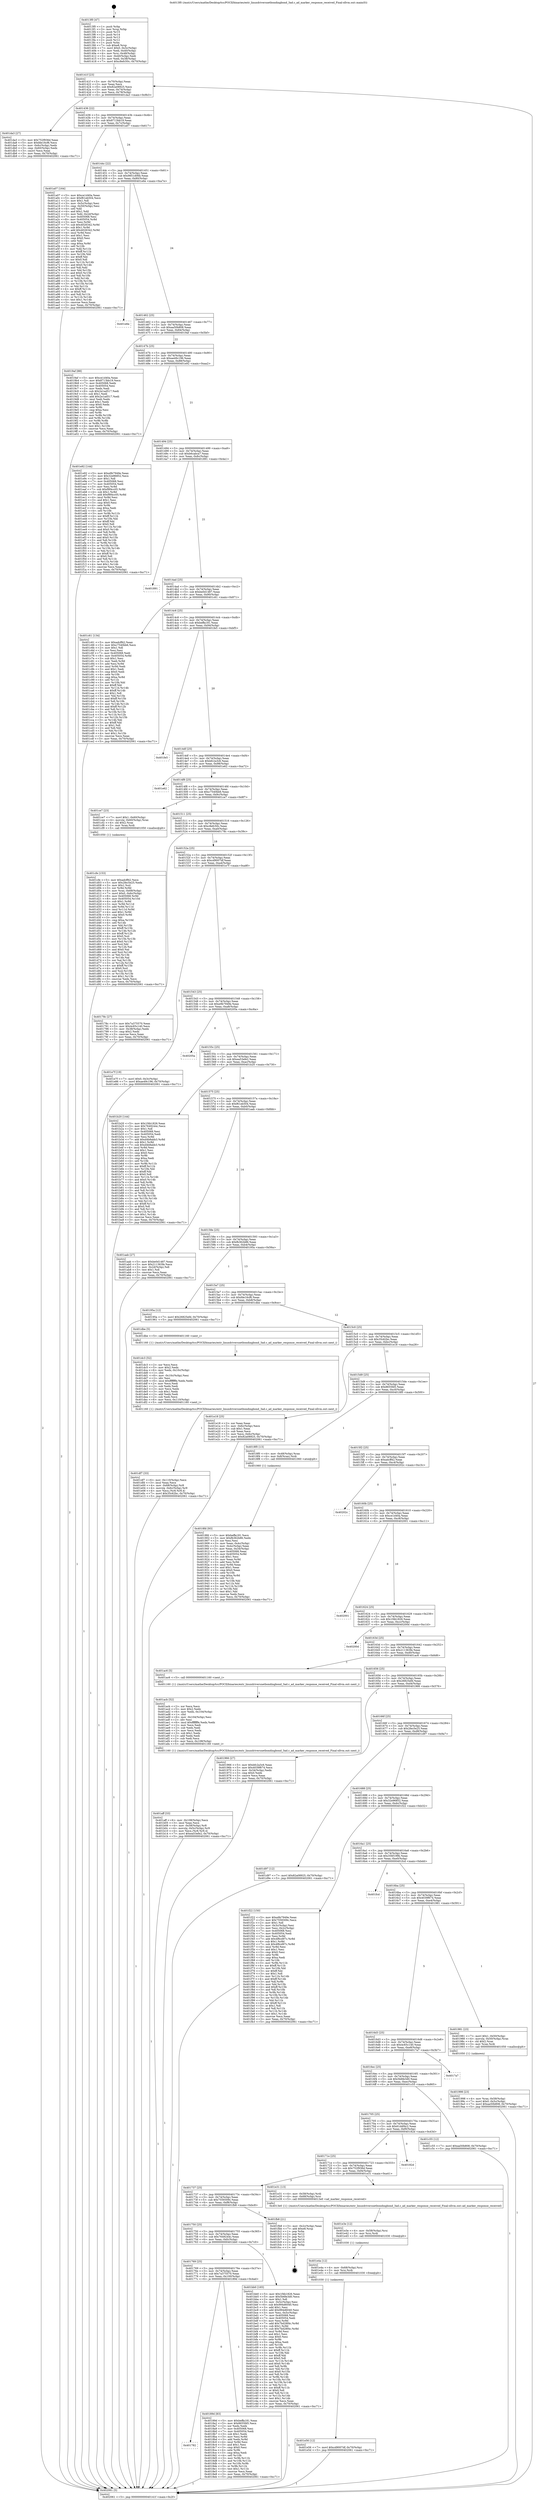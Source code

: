 digraph "0x4013f0" {
  label = "0x4013f0 (/mnt/c/Users/mathe/Desktop/tcc/POCII/binaries/extr_linuxdriversnetbondingbond_3ad.c_ad_marker_response_received_Final-ollvm.out::main(0))"
  labelloc = "t"
  node[shape=record]

  Entry [label="",width=0.3,height=0.3,shape=circle,fillcolor=black,style=filled]
  "0x40141f" [label="{
     0x40141f [23]\l
     | [instrs]\l
     &nbsp;&nbsp;0x40141f \<+3\>: mov -0x70(%rbp),%eax\l
     &nbsp;&nbsp;0x401422 \<+2\>: mov %eax,%ecx\l
     &nbsp;&nbsp;0x401424 \<+6\>: sub $0x82a08925,%ecx\l
     &nbsp;&nbsp;0x40142a \<+3\>: mov %eax,-0x74(%rbp)\l
     &nbsp;&nbsp;0x40142d \<+3\>: mov %ecx,-0x78(%rbp)\l
     &nbsp;&nbsp;0x401430 \<+6\>: je 0000000000401da3 \<main+0x9b3\>\l
  }"]
  "0x401da3" [label="{
     0x401da3 [27]\l
     | [instrs]\l
     &nbsp;&nbsp;0x401da3 \<+5\>: mov $0x752f936d,%eax\l
     &nbsp;&nbsp;0x401da8 \<+5\>: mov $0xfde16cf6,%ecx\l
     &nbsp;&nbsp;0x401dad \<+3\>: mov -0x6c(%rbp),%edx\l
     &nbsp;&nbsp;0x401db0 \<+3\>: cmp -0x60(%rbp),%edx\l
     &nbsp;&nbsp;0x401db3 \<+3\>: cmovl %ecx,%eax\l
     &nbsp;&nbsp;0x401db6 \<+3\>: mov %eax,-0x70(%rbp)\l
     &nbsp;&nbsp;0x401db9 \<+5\>: jmp 0000000000402061 \<main+0xc71\>\l
  }"]
  "0x401436" [label="{
     0x401436 [22]\l
     | [instrs]\l
     &nbsp;&nbsp;0x401436 \<+5\>: jmp 000000000040143b \<main+0x4b\>\l
     &nbsp;&nbsp;0x40143b \<+3\>: mov -0x74(%rbp),%eax\l
     &nbsp;&nbsp;0x40143e \<+5\>: sub $0x8713bb19,%eax\l
     &nbsp;&nbsp;0x401443 \<+3\>: mov %eax,-0x7c(%rbp)\l
     &nbsp;&nbsp;0x401446 \<+6\>: je 0000000000401a07 \<main+0x617\>\l
  }"]
  Exit [label="",width=0.3,height=0.3,shape=circle,fillcolor=black,style=filled,peripheries=2]
  "0x401a07" [label="{
     0x401a07 [164]\l
     | [instrs]\l
     &nbsp;&nbsp;0x401a07 \<+5\>: mov $0xce1d40a,%eax\l
     &nbsp;&nbsp;0x401a0c \<+5\>: mov $0xf61eb504,%ecx\l
     &nbsp;&nbsp;0x401a11 \<+2\>: mov $0x1,%dl\l
     &nbsp;&nbsp;0x401a13 \<+3\>: mov -0x5c(%rbp),%esi\l
     &nbsp;&nbsp;0x401a16 \<+3\>: cmp -0x50(%rbp),%esi\l
     &nbsp;&nbsp;0x401a19 \<+4\>: setl %dil\l
     &nbsp;&nbsp;0x401a1d \<+4\>: and $0x1,%dil\l
     &nbsp;&nbsp;0x401a21 \<+4\>: mov %dil,-0x2d(%rbp)\l
     &nbsp;&nbsp;0x401a25 \<+7\>: mov 0x405068,%esi\l
     &nbsp;&nbsp;0x401a2c \<+8\>: mov 0x405054,%r8d\l
     &nbsp;&nbsp;0x401a34 \<+3\>: mov %esi,%r9d\l
     &nbsp;&nbsp;0x401a37 \<+7\>: sub $0x4026342,%r9d\l
     &nbsp;&nbsp;0x401a3e \<+4\>: sub $0x1,%r9d\l
     &nbsp;&nbsp;0x401a42 \<+7\>: add $0x4026342,%r9d\l
     &nbsp;&nbsp;0x401a49 \<+4\>: imul %r9d,%esi\l
     &nbsp;&nbsp;0x401a4d \<+3\>: and $0x1,%esi\l
     &nbsp;&nbsp;0x401a50 \<+3\>: cmp $0x0,%esi\l
     &nbsp;&nbsp;0x401a53 \<+4\>: sete %dil\l
     &nbsp;&nbsp;0x401a57 \<+4\>: cmp $0xa,%r8d\l
     &nbsp;&nbsp;0x401a5b \<+4\>: setl %r10b\l
     &nbsp;&nbsp;0x401a5f \<+3\>: mov %dil,%r11b\l
     &nbsp;&nbsp;0x401a62 \<+4\>: xor $0xff,%r11b\l
     &nbsp;&nbsp;0x401a66 \<+3\>: mov %r10b,%bl\l
     &nbsp;&nbsp;0x401a69 \<+3\>: xor $0xff,%bl\l
     &nbsp;&nbsp;0x401a6c \<+3\>: xor $0x0,%dl\l
     &nbsp;&nbsp;0x401a6f \<+3\>: mov %r11b,%r14b\l
     &nbsp;&nbsp;0x401a72 \<+4\>: and $0x0,%r14b\l
     &nbsp;&nbsp;0x401a76 \<+3\>: and %dl,%dil\l
     &nbsp;&nbsp;0x401a79 \<+3\>: mov %bl,%r15b\l
     &nbsp;&nbsp;0x401a7c \<+4\>: and $0x0,%r15b\l
     &nbsp;&nbsp;0x401a80 \<+3\>: and %dl,%r10b\l
     &nbsp;&nbsp;0x401a83 \<+3\>: or %dil,%r14b\l
     &nbsp;&nbsp;0x401a86 \<+3\>: or %r10b,%r15b\l
     &nbsp;&nbsp;0x401a89 \<+3\>: xor %r15b,%r14b\l
     &nbsp;&nbsp;0x401a8c \<+3\>: or %bl,%r11b\l
     &nbsp;&nbsp;0x401a8f \<+4\>: xor $0xff,%r11b\l
     &nbsp;&nbsp;0x401a93 \<+3\>: or $0x0,%dl\l
     &nbsp;&nbsp;0x401a96 \<+3\>: and %dl,%r11b\l
     &nbsp;&nbsp;0x401a99 \<+3\>: or %r11b,%r14b\l
     &nbsp;&nbsp;0x401a9c \<+4\>: test $0x1,%r14b\l
     &nbsp;&nbsp;0x401aa0 \<+3\>: cmovne %ecx,%eax\l
     &nbsp;&nbsp;0x401aa3 \<+3\>: mov %eax,-0x70(%rbp)\l
     &nbsp;&nbsp;0x401aa6 \<+5\>: jmp 0000000000402061 \<main+0xc71\>\l
  }"]
  "0x40144c" [label="{
     0x40144c [22]\l
     | [instrs]\l
     &nbsp;&nbsp;0x40144c \<+5\>: jmp 0000000000401451 \<main+0x61\>\l
     &nbsp;&nbsp;0x401451 \<+3\>: mov -0x74(%rbp),%eax\l
     &nbsp;&nbsp;0x401454 \<+5\>: sub $0x9851d06b,%eax\l
     &nbsp;&nbsp;0x401459 \<+3\>: mov %eax,-0x80(%rbp)\l
     &nbsp;&nbsp;0x40145c \<+6\>: je 0000000000401e6e \<main+0xa7e\>\l
  }"]
  "0x401e56" [label="{
     0x401e56 [12]\l
     | [instrs]\l
     &nbsp;&nbsp;0x401e56 \<+7\>: movl $0xcd9007df,-0x70(%rbp)\l
     &nbsp;&nbsp;0x401e5d \<+5\>: jmp 0000000000402061 \<main+0xc71\>\l
  }"]
  "0x401e6e" [label="{
     0x401e6e\l
  }", style=dashed]
  "0x401462" [label="{
     0x401462 [25]\l
     | [instrs]\l
     &nbsp;&nbsp;0x401462 \<+5\>: jmp 0000000000401467 \<main+0x77\>\l
     &nbsp;&nbsp;0x401467 \<+3\>: mov -0x74(%rbp),%eax\l
     &nbsp;&nbsp;0x40146a \<+5\>: sub $0xaa50b808,%eax\l
     &nbsp;&nbsp;0x40146f \<+6\>: mov %eax,-0x84(%rbp)\l
     &nbsp;&nbsp;0x401475 \<+6\>: je 00000000004019af \<main+0x5bf\>\l
  }"]
  "0x401e4a" [label="{
     0x401e4a [12]\l
     | [instrs]\l
     &nbsp;&nbsp;0x401e4a \<+4\>: mov -0x68(%rbp),%rsi\l
     &nbsp;&nbsp;0x401e4e \<+3\>: mov %rsi,%rdi\l
     &nbsp;&nbsp;0x401e51 \<+5\>: call 0000000000401030 \<free@plt\>\l
     | [calls]\l
     &nbsp;&nbsp;0x401030 \{1\} (unknown)\l
  }"]
  "0x4019af" [label="{
     0x4019af [88]\l
     | [instrs]\l
     &nbsp;&nbsp;0x4019af \<+5\>: mov $0xce1d40a,%eax\l
     &nbsp;&nbsp;0x4019b4 \<+5\>: mov $0x8713bb19,%ecx\l
     &nbsp;&nbsp;0x4019b9 \<+7\>: mov 0x405068,%edx\l
     &nbsp;&nbsp;0x4019c0 \<+7\>: mov 0x405054,%esi\l
     &nbsp;&nbsp;0x4019c7 \<+2\>: mov %edx,%edi\l
     &nbsp;&nbsp;0x4019c9 \<+6\>: sub $0x2e1ad517,%edi\l
     &nbsp;&nbsp;0x4019cf \<+3\>: sub $0x1,%edi\l
     &nbsp;&nbsp;0x4019d2 \<+6\>: add $0x2e1ad517,%edi\l
     &nbsp;&nbsp;0x4019d8 \<+3\>: imul %edi,%edx\l
     &nbsp;&nbsp;0x4019db \<+3\>: and $0x1,%edx\l
     &nbsp;&nbsp;0x4019de \<+3\>: cmp $0x0,%edx\l
     &nbsp;&nbsp;0x4019e1 \<+4\>: sete %r8b\l
     &nbsp;&nbsp;0x4019e5 \<+3\>: cmp $0xa,%esi\l
     &nbsp;&nbsp;0x4019e8 \<+4\>: setl %r9b\l
     &nbsp;&nbsp;0x4019ec \<+3\>: mov %r8b,%r10b\l
     &nbsp;&nbsp;0x4019ef \<+3\>: and %r9b,%r10b\l
     &nbsp;&nbsp;0x4019f2 \<+3\>: xor %r9b,%r8b\l
     &nbsp;&nbsp;0x4019f5 \<+3\>: or %r8b,%r10b\l
     &nbsp;&nbsp;0x4019f8 \<+4\>: test $0x1,%r10b\l
     &nbsp;&nbsp;0x4019fc \<+3\>: cmovne %ecx,%eax\l
     &nbsp;&nbsp;0x4019ff \<+3\>: mov %eax,-0x70(%rbp)\l
     &nbsp;&nbsp;0x401a02 \<+5\>: jmp 0000000000402061 \<main+0xc71\>\l
  }"]
  "0x40147b" [label="{
     0x40147b [25]\l
     | [instrs]\l
     &nbsp;&nbsp;0x40147b \<+5\>: jmp 0000000000401480 \<main+0x90\>\l
     &nbsp;&nbsp;0x401480 \<+3\>: mov -0x74(%rbp),%eax\l
     &nbsp;&nbsp;0x401483 \<+5\>: sub $0xae49c196,%eax\l
     &nbsp;&nbsp;0x401488 \<+6\>: mov %eax,-0x88(%rbp)\l
     &nbsp;&nbsp;0x40148e \<+6\>: je 0000000000401e92 \<main+0xaa2\>\l
  }"]
  "0x401e3e" [label="{
     0x401e3e [12]\l
     | [instrs]\l
     &nbsp;&nbsp;0x401e3e \<+4\>: mov -0x58(%rbp),%rsi\l
     &nbsp;&nbsp;0x401e42 \<+3\>: mov %rsi,%rdi\l
     &nbsp;&nbsp;0x401e45 \<+5\>: call 0000000000401030 \<free@plt\>\l
     | [calls]\l
     &nbsp;&nbsp;0x401030 \{1\} (unknown)\l
  }"]
  "0x401e92" [label="{
     0x401e92 [144]\l
     | [instrs]\l
     &nbsp;&nbsp;0x401e92 \<+5\>: mov $0xe9b7949e,%eax\l
     &nbsp;&nbsp;0x401e97 \<+5\>: mov $0x32e96852,%ecx\l
     &nbsp;&nbsp;0x401e9c \<+2\>: mov $0x1,%dl\l
     &nbsp;&nbsp;0x401e9e \<+7\>: mov 0x405068,%esi\l
     &nbsp;&nbsp;0x401ea5 \<+7\>: mov 0x405054,%edi\l
     &nbsp;&nbsp;0x401eac \<+3\>: mov %esi,%r8d\l
     &nbsp;&nbsp;0x401eaf \<+7\>: sub $0xf9f4cc05,%r8d\l
     &nbsp;&nbsp;0x401eb6 \<+4\>: sub $0x1,%r8d\l
     &nbsp;&nbsp;0x401eba \<+7\>: add $0xf9f4cc05,%r8d\l
     &nbsp;&nbsp;0x401ec1 \<+4\>: imul %r8d,%esi\l
     &nbsp;&nbsp;0x401ec5 \<+3\>: and $0x1,%esi\l
     &nbsp;&nbsp;0x401ec8 \<+3\>: cmp $0x0,%esi\l
     &nbsp;&nbsp;0x401ecb \<+4\>: sete %r9b\l
     &nbsp;&nbsp;0x401ecf \<+3\>: cmp $0xa,%edi\l
     &nbsp;&nbsp;0x401ed2 \<+4\>: setl %r10b\l
     &nbsp;&nbsp;0x401ed6 \<+3\>: mov %r9b,%r11b\l
     &nbsp;&nbsp;0x401ed9 \<+4\>: xor $0xff,%r11b\l
     &nbsp;&nbsp;0x401edd \<+3\>: mov %r10b,%bl\l
     &nbsp;&nbsp;0x401ee0 \<+3\>: xor $0xff,%bl\l
     &nbsp;&nbsp;0x401ee3 \<+3\>: xor $0x0,%dl\l
     &nbsp;&nbsp;0x401ee6 \<+3\>: mov %r11b,%r14b\l
     &nbsp;&nbsp;0x401ee9 \<+4\>: and $0x0,%r14b\l
     &nbsp;&nbsp;0x401eed \<+3\>: and %dl,%r9b\l
     &nbsp;&nbsp;0x401ef0 \<+3\>: mov %bl,%r15b\l
     &nbsp;&nbsp;0x401ef3 \<+4\>: and $0x0,%r15b\l
     &nbsp;&nbsp;0x401ef7 \<+3\>: and %dl,%r10b\l
     &nbsp;&nbsp;0x401efa \<+3\>: or %r9b,%r14b\l
     &nbsp;&nbsp;0x401efd \<+3\>: or %r10b,%r15b\l
     &nbsp;&nbsp;0x401f00 \<+3\>: xor %r15b,%r14b\l
     &nbsp;&nbsp;0x401f03 \<+3\>: or %bl,%r11b\l
     &nbsp;&nbsp;0x401f06 \<+4\>: xor $0xff,%r11b\l
     &nbsp;&nbsp;0x401f0a \<+3\>: or $0x0,%dl\l
     &nbsp;&nbsp;0x401f0d \<+3\>: and %dl,%r11b\l
     &nbsp;&nbsp;0x401f10 \<+3\>: or %r11b,%r14b\l
     &nbsp;&nbsp;0x401f13 \<+4\>: test $0x1,%r14b\l
     &nbsp;&nbsp;0x401f17 \<+3\>: cmovne %ecx,%eax\l
     &nbsp;&nbsp;0x401f1a \<+3\>: mov %eax,-0x70(%rbp)\l
     &nbsp;&nbsp;0x401f1d \<+5\>: jmp 0000000000402061 \<main+0xc71\>\l
  }"]
  "0x401494" [label="{
     0x401494 [25]\l
     | [instrs]\l
     &nbsp;&nbsp;0x401494 \<+5\>: jmp 0000000000401499 \<main+0xa9\>\l
     &nbsp;&nbsp;0x401499 \<+3\>: mov -0x74(%rbp),%eax\l
     &nbsp;&nbsp;0x40149c \<+5\>: sub $0xb6cabca7,%eax\l
     &nbsp;&nbsp;0x4014a1 \<+6\>: mov %eax,-0x8c(%rbp)\l
     &nbsp;&nbsp;0x4014a7 \<+6\>: je 0000000000401891 \<main+0x4a1\>\l
  }"]
  "0x401df7" [label="{
     0x401df7 [33]\l
     | [instrs]\l
     &nbsp;&nbsp;0x401df7 \<+6\>: mov -0x110(%rbp),%ecx\l
     &nbsp;&nbsp;0x401dfd \<+3\>: imul %eax,%ecx\l
     &nbsp;&nbsp;0x401e00 \<+4\>: mov -0x68(%rbp),%r8\l
     &nbsp;&nbsp;0x401e04 \<+4\>: movslq -0x6c(%rbp),%r9\l
     &nbsp;&nbsp;0x401e08 \<+4\>: mov %ecx,(%r8,%r9,4)\l
     &nbsp;&nbsp;0x401e0c \<+7\>: movl $0x35c62bc,-0x70(%rbp)\l
     &nbsp;&nbsp;0x401e13 \<+5\>: jmp 0000000000402061 \<main+0xc71\>\l
  }"]
  "0x401891" [label="{
     0x401891\l
  }", style=dashed]
  "0x4014ad" [label="{
     0x4014ad [25]\l
     | [instrs]\l
     &nbsp;&nbsp;0x4014ad \<+5\>: jmp 00000000004014b2 \<main+0xc2\>\l
     &nbsp;&nbsp;0x4014b2 \<+3\>: mov -0x74(%rbp),%eax\l
     &nbsp;&nbsp;0x4014b5 \<+5\>: sub $0xbe0d1487,%eax\l
     &nbsp;&nbsp;0x4014ba \<+6\>: mov %eax,-0x90(%rbp)\l
     &nbsp;&nbsp;0x4014c0 \<+6\>: je 0000000000401c61 \<main+0x871\>\l
  }"]
  "0x401dc3" [label="{
     0x401dc3 [52]\l
     | [instrs]\l
     &nbsp;&nbsp;0x401dc3 \<+2\>: xor %ecx,%ecx\l
     &nbsp;&nbsp;0x401dc5 \<+5\>: mov $0x2,%edx\l
     &nbsp;&nbsp;0x401dca \<+6\>: mov %edx,-0x10c(%rbp)\l
     &nbsp;&nbsp;0x401dd0 \<+1\>: cltd\l
     &nbsp;&nbsp;0x401dd1 \<+6\>: mov -0x10c(%rbp),%esi\l
     &nbsp;&nbsp;0x401dd7 \<+2\>: idiv %esi\l
     &nbsp;&nbsp;0x401dd9 \<+6\>: imul $0xfffffffe,%edx,%edx\l
     &nbsp;&nbsp;0x401ddf \<+2\>: mov %ecx,%edi\l
     &nbsp;&nbsp;0x401de1 \<+2\>: sub %edx,%edi\l
     &nbsp;&nbsp;0x401de3 \<+2\>: mov %ecx,%edx\l
     &nbsp;&nbsp;0x401de5 \<+3\>: sub $0x1,%edx\l
     &nbsp;&nbsp;0x401de8 \<+2\>: add %edx,%edi\l
     &nbsp;&nbsp;0x401dea \<+2\>: sub %edi,%ecx\l
     &nbsp;&nbsp;0x401dec \<+6\>: mov %ecx,-0x110(%rbp)\l
     &nbsp;&nbsp;0x401df2 \<+5\>: call 0000000000401160 \<next_i\>\l
     | [calls]\l
     &nbsp;&nbsp;0x401160 \{1\} (/mnt/c/Users/mathe/Desktop/tcc/POCII/binaries/extr_linuxdriversnetbondingbond_3ad.c_ad_marker_response_received_Final-ollvm.out::next_i)\l
  }"]
  "0x401c61" [label="{
     0x401c61 [134]\l
     | [instrs]\l
     &nbsp;&nbsp;0x401c61 \<+5\>: mov $0xadcff42,%eax\l
     &nbsp;&nbsp;0x401c66 \<+5\>: mov $0xc7540bb6,%ecx\l
     &nbsp;&nbsp;0x401c6b \<+2\>: mov $0x1,%dl\l
     &nbsp;&nbsp;0x401c6d \<+2\>: xor %esi,%esi\l
     &nbsp;&nbsp;0x401c6f \<+7\>: mov 0x405068,%edi\l
     &nbsp;&nbsp;0x401c76 \<+8\>: mov 0x405054,%r8d\l
     &nbsp;&nbsp;0x401c7e \<+3\>: sub $0x1,%esi\l
     &nbsp;&nbsp;0x401c81 \<+3\>: mov %edi,%r9d\l
     &nbsp;&nbsp;0x401c84 \<+3\>: add %esi,%r9d\l
     &nbsp;&nbsp;0x401c87 \<+4\>: imul %r9d,%edi\l
     &nbsp;&nbsp;0x401c8b \<+3\>: and $0x1,%edi\l
     &nbsp;&nbsp;0x401c8e \<+3\>: cmp $0x0,%edi\l
     &nbsp;&nbsp;0x401c91 \<+4\>: sete %r10b\l
     &nbsp;&nbsp;0x401c95 \<+4\>: cmp $0xa,%r8d\l
     &nbsp;&nbsp;0x401c99 \<+4\>: setl %r11b\l
     &nbsp;&nbsp;0x401c9d \<+3\>: mov %r10b,%bl\l
     &nbsp;&nbsp;0x401ca0 \<+3\>: xor $0xff,%bl\l
     &nbsp;&nbsp;0x401ca3 \<+3\>: mov %r11b,%r14b\l
     &nbsp;&nbsp;0x401ca6 \<+4\>: xor $0xff,%r14b\l
     &nbsp;&nbsp;0x401caa \<+3\>: xor $0x1,%dl\l
     &nbsp;&nbsp;0x401cad \<+3\>: mov %bl,%r15b\l
     &nbsp;&nbsp;0x401cb0 \<+4\>: and $0xff,%r15b\l
     &nbsp;&nbsp;0x401cb4 \<+3\>: and %dl,%r10b\l
     &nbsp;&nbsp;0x401cb7 \<+3\>: mov %r14b,%r12b\l
     &nbsp;&nbsp;0x401cba \<+4\>: and $0xff,%r12b\l
     &nbsp;&nbsp;0x401cbe \<+3\>: and %dl,%r11b\l
     &nbsp;&nbsp;0x401cc1 \<+3\>: or %r10b,%r15b\l
     &nbsp;&nbsp;0x401cc4 \<+3\>: or %r11b,%r12b\l
     &nbsp;&nbsp;0x401cc7 \<+3\>: xor %r12b,%r15b\l
     &nbsp;&nbsp;0x401cca \<+3\>: or %r14b,%bl\l
     &nbsp;&nbsp;0x401ccd \<+3\>: xor $0xff,%bl\l
     &nbsp;&nbsp;0x401cd0 \<+3\>: or $0x1,%dl\l
     &nbsp;&nbsp;0x401cd3 \<+2\>: and %dl,%bl\l
     &nbsp;&nbsp;0x401cd5 \<+3\>: or %bl,%r15b\l
     &nbsp;&nbsp;0x401cd8 \<+4\>: test $0x1,%r15b\l
     &nbsp;&nbsp;0x401cdc \<+3\>: cmovne %ecx,%eax\l
     &nbsp;&nbsp;0x401cdf \<+3\>: mov %eax,-0x70(%rbp)\l
     &nbsp;&nbsp;0x401ce2 \<+5\>: jmp 0000000000402061 \<main+0xc71\>\l
  }"]
  "0x4014c6" [label="{
     0x4014c6 [25]\l
     | [instrs]\l
     &nbsp;&nbsp;0x4014c6 \<+5\>: jmp 00000000004014cb \<main+0xdb\>\l
     &nbsp;&nbsp;0x4014cb \<+3\>: mov -0x74(%rbp),%eax\l
     &nbsp;&nbsp;0x4014ce \<+5\>: sub $0xbeffa181,%eax\l
     &nbsp;&nbsp;0x4014d3 \<+6\>: mov %eax,-0x94(%rbp)\l
     &nbsp;&nbsp;0x4014d9 \<+6\>: je 0000000000401fe5 \<main+0xbf5\>\l
  }"]
  "0x401cfe" [label="{
     0x401cfe [153]\l
     | [instrs]\l
     &nbsp;&nbsp;0x401cfe \<+5\>: mov $0xadcff42,%ecx\l
     &nbsp;&nbsp;0x401d03 \<+5\>: mov $0x2fec5e25,%edx\l
     &nbsp;&nbsp;0x401d08 \<+3\>: mov $0x1,%sil\l
     &nbsp;&nbsp;0x401d0b \<+3\>: xor %r8d,%r8d\l
     &nbsp;&nbsp;0x401d0e \<+4\>: mov %rax,-0x68(%rbp)\l
     &nbsp;&nbsp;0x401d12 \<+7\>: movl $0x0,-0x6c(%rbp)\l
     &nbsp;&nbsp;0x401d19 \<+8\>: mov 0x405068,%r9d\l
     &nbsp;&nbsp;0x401d21 \<+8\>: mov 0x405054,%r10d\l
     &nbsp;&nbsp;0x401d29 \<+4\>: sub $0x1,%r8d\l
     &nbsp;&nbsp;0x401d2d \<+3\>: mov %r9d,%r11d\l
     &nbsp;&nbsp;0x401d30 \<+3\>: add %r8d,%r11d\l
     &nbsp;&nbsp;0x401d33 \<+4\>: imul %r11d,%r9d\l
     &nbsp;&nbsp;0x401d37 \<+4\>: and $0x1,%r9d\l
     &nbsp;&nbsp;0x401d3b \<+4\>: cmp $0x0,%r9d\l
     &nbsp;&nbsp;0x401d3f \<+3\>: sete %bl\l
     &nbsp;&nbsp;0x401d42 \<+4\>: cmp $0xa,%r10d\l
     &nbsp;&nbsp;0x401d46 \<+4\>: setl %r14b\l
     &nbsp;&nbsp;0x401d4a \<+3\>: mov %bl,%r15b\l
     &nbsp;&nbsp;0x401d4d \<+4\>: xor $0xff,%r15b\l
     &nbsp;&nbsp;0x401d51 \<+3\>: mov %r14b,%r12b\l
     &nbsp;&nbsp;0x401d54 \<+4\>: xor $0xff,%r12b\l
     &nbsp;&nbsp;0x401d58 \<+4\>: xor $0x0,%sil\l
     &nbsp;&nbsp;0x401d5c \<+3\>: mov %r15b,%r13b\l
     &nbsp;&nbsp;0x401d5f \<+4\>: and $0x0,%r13b\l
     &nbsp;&nbsp;0x401d63 \<+3\>: and %sil,%bl\l
     &nbsp;&nbsp;0x401d66 \<+3\>: mov %r12b,%al\l
     &nbsp;&nbsp;0x401d69 \<+2\>: and $0x0,%al\l
     &nbsp;&nbsp;0x401d6b \<+3\>: and %sil,%r14b\l
     &nbsp;&nbsp;0x401d6e \<+3\>: or %bl,%r13b\l
     &nbsp;&nbsp;0x401d71 \<+3\>: or %r14b,%al\l
     &nbsp;&nbsp;0x401d74 \<+3\>: xor %al,%r13b\l
     &nbsp;&nbsp;0x401d77 \<+3\>: or %r12b,%r15b\l
     &nbsp;&nbsp;0x401d7a \<+4\>: xor $0xff,%r15b\l
     &nbsp;&nbsp;0x401d7e \<+4\>: or $0x0,%sil\l
     &nbsp;&nbsp;0x401d82 \<+3\>: and %sil,%r15b\l
     &nbsp;&nbsp;0x401d85 \<+3\>: or %r15b,%r13b\l
     &nbsp;&nbsp;0x401d88 \<+4\>: test $0x1,%r13b\l
     &nbsp;&nbsp;0x401d8c \<+3\>: cmovne %edx,%ecx\l
     &nbsp;&nbsp;0x401d8f \<+3\>: mov %ecx,-0x70(%rbp)\l
     &nbsp;&nbsp;0x401d92 \<+5\>: jmp 0000000000402061 \<main+0xc71\>\l
  }"]
  "0x401fe5" [label="{
     0x401fe5\l
  }", style=dashed]
  "0x4014df" [label="{
     0x4014df [25]\l
     | [instrs]\l
     &nbsp;&nbsp;0x4014df \<+5\>: jmp 00000000004014e4 \<main+0xf4\>\l
     &nbsp;&nbsp;0x4014e4 \<+3\>: mov -0x74(%rbp),%eax\l
     &nbsp;&nbsp;0x4014e7 \<+5\>: sub $0xbfc2a3c6,%eax\l
     &nbsp;&nbsp;0x4014ec \<+6\>: mov %eax,-0x98(%rbp)\l
     &nbsp;&nbsp;0x4014f2 \<+6\>: je 0000000000401e62 \<main+0xa72\>\l
  }"]
  "0x401aff" [label="{
     0x401aff [33]\l
     | [instrs]\l
     &nbsp;&nbsp;0x401aff \<+6\>: mov -0x108(%rbp),%ecx\l
     &nbsp;&nbsp;0x401b05 \<+3\>: imul %eax,%ecx\l
     &nbsp;&nbsp;0x401b08 \<+4\>: mov -0x58(%rbp),%r8\l
     &nbsp;&nbsp;0x401b0c \<+4\>: movslq -0x5c(%rbp),%r9\l
     &nbsp;&nbsp;0x401b10 \<+4\>: mov %ecx,(%r8,%r9,4)\l
     &nbsp;&nbsp;0x401b14 \<+7\>: movl $0xea53efe2,-0x70(%rbp)\l
     &nbsp;&nbsp;0x401b1b \<+5\>: jmp 0000000000402061 \<main+0xc71\>\l
  }"]
  "0x401e62" [label="{
     0x401e62\l
  }", style=dashed]
  "0x4014f8" [label="{
     0x4014f8 [25]\l
     | [instrs]\l
     &nbsp;&nbsp;0x4014f8 \<+5\>: jmp 00000000004014fd \<main+0x10d\>\l
     &nbsp;&nbsp;0x4014fd \<+3\>: mov -0x74(%rbp),%eax\l
     &nbsp;&nbsp;0x401500 \<+5\>: sub $0xc7540bb6,%eax\l
     &nbsp;&nbsp;0x401505 \<+6\>: mov %eax,-0x9c(%rbp)\l
     &nbsp;&nbsp;0x40150b \<+6\>: je 0000000000401ce7 \<main+0x8f7\>\l
  }"]
  "0x401acb" [label="{
     0x401acb [52]\l
     | [instrs]\l
     &nbsp;&nbsp;0x401acb \<+2\>: xor %ecx,%ecx\l
     &nbsp;&nbsp;0x401acd \<+5\>: mov $0x2,%edx\l
     &nbsp;&nbsp;0x401ad2 \<+6\>: mov %edx,-0x104(%rbp)\l
     &nbsp;&nbsp;0x401ad8 \<+1\>: cltd\l
     &nbsp;&nbsp;0x401ad9 \<+6\>: mov -0x104(%rbp),%esi\l
     &nbsp;&nbsp;0x401adf \<+2\>: idiv %esi\l
     &nbsp;&nbsp;0x401ae1 \<+6\>: imul $0xfffffffe,%edx,%edx\l
     &nbsp;&nbsp;0x401ae7 \<+2\>: mov %ecx,%edi\l
     &nbsp;&nbsp;0x401ae9 \<+2\>: sub %edx,%edi\l
     &nbsp;&nbsp;0x401aeb \<+2\>: mov %ecx,%edx\l
     &nbsp;&nbsp;0x401aed \<+3\>: sub $0x1,%edx\l
     &nbsp;&nbsp;0x401af0 \<+2\>: add %edx,%edi\l
     &nbsp;&nbsp;0x401af2 \<+2\>: sub %edi,%ecx\l
     &nbsp;&nbsp;0x401af4 \<+6\>: mov %ecx,-0x108(%rbp)\l
     &nbsp;&nbsp;0x401afa \<+5\>: call 0000000000401160 \<next_i\>\l
     | [calls]\l
     &nbsp;&nbsp;0x401160 \{1\} (/mnt/c/Users/mathe/Desktop/tcc/POCII/binaries/extr_linuxdriversnetbondingbond_3ad.c_ad_marker_response_received_Final-ollvm.out::next_i)\l
  }"]
  "0x401ce7" [label="{
     0x401ce7 [23]\l
     | [instrs]\l
     &nbsp;&nbsp;0x401ce7 \<+7\>: movl $0x1,-0x60(%rbp)\l
     &nbsp;&nbsp;0x401cee \<+4\>: movslq -0x60(%rbp),%rax\l
     &nbsp;&nbsp;0x401cf2 \<+4\>: shl $0x2,%rax\l
     &nbsp;&nbsp;0x401cf6 \<+3\>: mov %rax,%rdi\l
     &nbsp;&nbsp;0x401cf9 \<+5\>: call 0000000000401050 \<malloc@plt\>\l
     | [calls]\l
     &nbsp;&nbsp;0x401050 \{1\} (unknown)\l
  }"]
  "0x401511" [label="{
     0x401511 [25]\l
     | [instrs]\l
     &nbsp;&nbsp;0x401511 \<+5\>: jmp 0000000000401516 \<main+0x126\>\l
     &nbsp;&nbsp;0x401516 \<+3\>: mov -0x74(%rbp),%eax\l
     &nbsp;&nbsp;0x401519 \<+5\>: sub $0xc8efc50c,%eax\l
     &nbsp;&nbsp;0x40151e \<+6\>: mov %eax,-0xa0(%rbp)\l
     &nbsp;&nbsp;0x401524 \<+6\>: je 000000000040178c \<main+0x39c\>\l
  }"]
  "0x401998" [label="{
     0x401998 [23]\l
     | [instrs]\l
     &nbsp;&nbsp;0x401998 \<+4\>: mov %rax,-0x58(%rbp)\l
     &nbsp;&nbsp;0x40199c \<+7\>: movl $0x0,-0x5c(%rbp)\l
     &nbsp;&nbsp;0x4019a3 \<+7\>: movl $0xaa50b808,-0x70(%rbp)\l
     &nbsp;&nbsp;0x4019aa \<+5\>: jmp 0000000000402061 \<main+0xc71\>\l
  }"]
  "0x40178c" [label="{
     0x40178c [27]\l
     | [instrs]\l
     &nbsp;&nbsp;0x40178c \<+5\>: mov $0x7a375570,%eax\l
     &nbsp;&nbsp;0x401791 \<+5\>: mov $0x4c65c140,%ecx\l
     &nbsp;&nbsp;0x401796 \<+3\>: mov -0x38(%rbp),%edx\l
     &nbsp;&nbsp;0x401799 \<+3\>: cmp $0x2,%edx\l
     &nbsp;&nbsp;0x40179c \<+3\>: cmovne %ecx,%eax\l
     &nbsp;&nbsp;0x40179f \<+3\>: mov %eax,-0x70(%rbp)\l
     &nbsp;&nbsp;0x4017a2 \<+5\>: jmp 0000000000402061 \<main+0xc71\>\l
  }"]
  "0x40152a" [label="{
     0x40152a [25]\l
     | [instrs]\l
     &nbsp;&nbsp;0x40152a \<+5\>: jmp 000000000040152f \<main+0x13f\>\l
     &nbsp;&nbsp;0x40152f \<+3\>: mov -0x74(%rbp),%eax\l
     &nbsp;&nbsp;0x401532 \<+5\>: sub $0xcd9007df,%eax\l
     &nbsp;&nbsp;0x401537 \<+6\>: mov %eax,-0xa4(%rbp)\l
     &nbsp;&nbsp;0x40153d \<+6\>: je 0000000000401e7f \<main+0xa8f\>\l
  }"]
  "0x402061" [label="{
     0x402061 [5]\l
     | [instrs]\l
     &nbsp;&nbsp;0x402061 \<+5\>: jmp 000000000040141f \<main+0x2f\>\l
  }"]
  "0x4013f0" [label="{
     0x4013f0 [47]\l
     | [instrs]\l
     &nbsp;&nbsp;0x4013f0 \<+1\>: push %rbp\l
     &nbsp;&nbsp;0x4013f1 \<+3\>: mov %rsp,%rbp\l
     &nbsp;&nbsp;0x4013f4 \<+2\>: push %r15\l
     &nbsp;&nbsp;0x4013f6 \<+2\>: push %r14\l
     &nbsp;&nbsp;0x4013f8 \<+2\>: push %r13\l
     &nbsp;&nbsp;0x4013fa \<+2\>: push %r12\l
     &nbsp;&nbsp;0x4013fc \<+1\>: push %rbx\l
     &nbsp;&nbsp;0x4013fd \<+7\>: sub $0xe8,%rsp\l
     &nbsp;&nbsp;0x401404 \<+7\>: movl $0x0,-0x3c(%rbp)\l
     &nbsp;&nbsp;0x40140b \<+3\>: mov %edi,-0x40(%rbp)\l
     &nbsp;&nbsp;0x40140e \<+4\>: mov %rsi,-0x48(%rbp)\l
     &nbsp;&nbsp;0x401412 \<+3\>: mov -0x40(%rbp),%edi\l
     &nbsp;&nbsp;0x401415 \<+3\>: mov %edi,-0x38(%rbp)\l
     &nbsp;&nbsp;0x401418 \<+7\>: movl $0xc8efc50c,-0x70(%rbp)\l
  }"]
  "0x4018fd" [label="{
     0x4018fd [93]\l
     | [instrs]\l
     &nbsp;&nbsp;0x4018fd \<+5\>: mov $0xbeffa181,%ecx\l
     &nbsp;&nbsp;0x401902 \<+5\>: mov $0xfb362b86,%edx\l
     &nbsp;&nbsp;0x401907 \<+2\>: xor %esi,%esi\l
     &nbsp;&nbsp;0x401909 \<+3\>: mov %eax,-0x4c(%rbp)\l
     &nbsp;&nbsp;0x40190c \<+3\>: mov -0x4c(%rbp),%eax\l
     &nbsp;&nbsp;0x40190f \<+3\>: mov %eax,-0x34(%rbp)\l
     &nbsp;&nbsp;0x401912 \<+7\>: mov 0x405068,%eax\l
     &nbsp;&nbsp;0x401919 \<+8\>: mov 0x405054,%r8d\l
     &nbsp;&nbsp;0x401921 \<+3\>: sub $0x1,%esi\l
     &nbsp;&nbsp;0x401924 \<+3\>: mov %eax,%r9d\l
     &nbsp;&nbsp;0x401927 \<+3\>: add %esi,%r9d\l
     &nbsp;&nbsp;0x40192a \<+4\>: imul %r9d,%eax\l
     &nbsp;&nbsp;0x40192e \<+3\>: and $0x1,%eax\l
     &nbsp;&nbsp;0x401931 \<+3\>: cmp $0x0,%eax\l
     &nbsp;&nbsp;0x401934 \<+4\>: sete %r10b\l
     &nbsp;&nbsp;0x401938 \<+4\>: cmp $0xa,%r8d\l
     &nbsp;&nbsp;0x40193c \<+4\>: setl %r11b\l
     &nbsp;&nbsp;0x401940 \<+3\>: mov %r10b,%bl\l
     &nbsp;&nbsp;0x401943 \<+3\>: and %r11b,%bl\l
     &nbsp;&nbsp;0x401946 \<+3\>: xor %r11b,%r10b\l
     &nbsp;&nbsp;0x401949 \<+3\>: or %r10b,%bl\l
     &nbsp;&nbsp;0x40194c \<+3\>: test $0x1,%bl\l
     &nbsp;&nbsp;0x40194f \<+3\>: cmovne %edx,%ecx\l
     &nbsp;&nbsp;0x401952 \<+3\>: mov %ecx,-0x70(%rbp)\l
     &nbsp;&nbsp;0x401955 \<+5\>: jmp 0000000000402061 \<main+0xc71\>\l
  }"]
  "0x401e7f" [label="{
     0x401e7f [19]\l
     | [instrs]\l
     &nbsp;&nbsp;0x401e7f \<+7\>: movl $0x0,-0x3c(%rbp)\l
     &nbsp;&nbsp;0x401e86 \<+7\>: movl $0xae49c196,-0x70(%rbp)\l
     &nbsp;&nbsp;0x401e8d \<+5\>: jmp 0000000000402061 \<main+0xc71\>\l
  }"]
  "0x401543" [label="{
     0x401543 [25]\l
     | [instrs]\l
     &nbsp;&nbsp;0x401543 \<+5\>: jmp 0000000000401548 \<main+0x158\>\l
     &nbsp;&nbsp;0x401548 \<+3\>: mov -0x74(%rbp),%eax\l
     &nbsp;&nbsp;0x40154b \<+5\>: sub $0xe9b7949e,%eax\l
     &nbsp;&nbsp;0x401550 \<+6\>: mov %eax,-0xa8(%rbp)\l
     &nbsp;&nbsp;0x401556 \<+6\>: je 000000000040205a \<main+0xc6a\>\l
  }"]
  "0x401782" [label="{
     0x401782\l
  }", style=dashed]
  "0x40205a" [label="{
     0x40205a\l
  }", style=dashed]
  "0x40155c" [label="{
     0x40155c [25]\l
     | [instrs]\l
     &nbsp;&nbsp;0x40155c \<+5\>: jmp 0000000000401561 \<main+0x171\>\l
     &nbsp;&nbsp;0x401561 \<+3\>: mov -0x74(%rbp),%eax\l
     &nbsp;&nbsp;0x401564 \<+5\>: sub $0xea53efe2,%eax\l
     &nbsp;&nbsp;0x401569 \<+6\>: mov %eax,-0xac(%rbp)\l
     &nbsp;&nbsp;0x40156f \<+6\>: je 0000000000401b20 \<main+0x730\>\l
  }"]
  "0x40189d" [label="{
     0x40189d [83]\l
     | [instrs]\l
     &nbsp;&nbsp;0x40189d \<+5\>: mov $0xbeffa181,%eax\l
     &nbsp;&nbsp;0x4018a2 \<+5\>: mov $0x8655fd5,%ecx\l
     &nbsp;&nbsp;0x4018a7 \<+2\>: xor %edx,%edx\l
     &nbsp;&nbsp;0x4018a9 \<+7\>: mov 0x405068,%esi\l
     &nbsp;&nbsp;0x4018b0 \<+7\>: mov 0x405054,%edi\l
     &nbsp;&nbsp;0x4018b7 \<+3\>: sub $0x1,%edx\l
     &nbsp;&nbsp;0x4018ba \<+3\>: mov %esi,%r8d\l
     &nbsp;&nbsp;0x4018bd \<+3\>: add %edx,%r8d\l
     &nbsp;&nbsp;0x4018c0 \<+4\>: imul %r8d,%esi\l
     &nbsp;&nbsp;0x4018c4 \<+3\>: and $0x1,%esi\l
     &nbsp;&nbsp;0x4018c7 \<+3\>: cmp $0x0,%esi\l
     &nbsp;&nbsp;0x4018ca \<+4\>: sete %r9b\l
     &nbsp;&nbsp;0x4018ce \<+3\>: cmp $0xa,%edi\l
     &nbsp;&nbsp;0x4018d1 \<+4\>: setl %r10b\l
     &nbsp;&nbsp;0x4018d5 \<+3\>: mov %r9b,%r11b\l
     &nbsp;&nbsp;0x4018d8 \<+3\>: and %r10b,%r11b\l
     &nbsp;&nbsp;0x4018db \<+3\>: xor %r10b,%r9b\l
     &nbsp;&nbsp;0x4018de \<+3\>: or %r9b,%r11b\l
     &nbsp;&nbsp;0x4018e1 \<+4\>: test $0x1,%r11b\l
     &nbsp;&nbsp;0x4018e5 \<+3\>: cmovne %ecx,%eax\l
     &nbsp;&nbsp;0x4018e8 \<+3\>: mov %eax,-0x70(%rbp)\l
     &nbsp;&nbsp;0x4018eb \<+5\>: jmp 0000000000402061 \<main+0xc71\>\l
  }"]
  "0x401b20" [label="{
     0x401b20 [144]\l
     | [instrs]\l
     &nbsp;&nbsp;0x401b20 \<+5\>: mov $0x1f4b1826,%eax\l
     &nbsp;&nbsp;0x401b25 \<+5\>: mov $0x7649244c,%ecx\l
     &nbsp;&nbsp;0x401b2a \<+2\>: mov $0x1,%dl\l
     &nbsp;&nbsp;0x401b2c \<+7\>: mov 0x405068,%esi\l
     &nbsp;&nbsp;0x401b33 \<+7\>: mov 0x405054,%edi\l
     &nbsp;&nbsp;0x401b3a \<+3\>: mov %esi,%r8d\l
     &nbsp;&nbsp;0x401b3d \<+7\>: add $0xd4b8abb3,%r8d\l
     &nbsp;&nbsp;0x401b44 \<+4\>: sub $0x1,%r8d\l
     &nbsp;&nbsp;0x401b48 \<+7\>: sub $0xd4b8abb3,%r8d\l
     &nbsp;&nbsp;0x401b4f \<+4\>: imul %r8d,%esi\l
     &nbsp;&nbsp;0x401b53 \<+3\>: and $0x1,%esi\l
     &nbsp;&nbsp;0x401b56 \<+3\>: cmp $0x0,%esi\l
     &nbsp;&nbsp;0x401b59 \<+4\>: sete %r9b\l
     &nbsp;&nbsp;0x401b5d \<+3\>: cmp $0xa,%edi\l
     &nbsp;&nbsp;0x401b60 \<+4\>: setl %r10b\l
     &nbsp;&nbsp;0x401b64 \<+3\>: mov %r9b,%r11b\l
     &nbsp;&nbsp;0x401b67 \<+4\>: xor $0xff,%r11b\l
     &nbsp;&nbsp;0x401b6b \<+3\>: mov %r10b,%bl\l
     &nbsp;&nbsp;0x401b6e \<+3\>: xor $0xff,%bl\l
     &nbsp;&nbsp;0x401b71 \<+3\>: xor $0x0,%dl\l
     &nbsp;&nbsp;0x401b74 \<+3\>: mov %r11b,%r14b\l
     &nbsp;&nbsp;0x401b77 \<+4\>: and $0x0,%r14b\l
     &nbsp;&nbsp;0x401b7b \<+3\>: and %dl,%r9b\l
     &nbsp;&nbsp;0x401b7e \<+3\>: mov %bl,%r15b\l
     &nbsp;&nbsp;0x401b81 \<+4\>: and $0x0,%r15b\l
     &nbsp;&nbsp;0x401b85 \<+3\>: and %dl,%r10b\l
     &nbsp;&nbsp;0x401b88 \<+3\>: or %r9b,%r14b\l
     &nbsp;&nbsp;0x401b8b \<+3\>: or %r10b,%r15b\l
     &nbsp;&nbsp;0x401b8e \<+3\>: xor %r15b,%r14b\l
     &nbsp;&nbsp;0x401b91 \<+3\>: or %bl,%r11b\l
     &nbsp;&nbsp;0x401b94 \<+4\>: xor $0xff,%r11b\l
     &nbsp;&nbsp;0x401b98 \<+3\>: or $0x0,%dl\l
     &nbsp;&nbsp;0x401b9b \<+3\>: and %dl,%r11b\l
     &nbsp;&nbsp;0x401b9e \<+3\>: or %r11b,%r14b\l
     &nbsp;&nbsp;0x401ba1 \<+4\>: test $0x1,%r14b\l
     &nbsp;&nbsp;0x401ba5 \<+3\>: cmovne %ecx,%eax\l
     &nbsp;&nbsp;0x401ba8 \<+3\>: mov %eax,-0x70(%rbp)\l
     &nbsp;&nbsp;0x401bab \<+5\>: jmp 0000000000402061 \<main+0xc71\>\l
  }"]
  "0x401575" [label="{
     0x401575 [25]\l
     | [instrs]\l
     &nbsp;&nbsp;0x401575 \<+5\>: jmp 000000000040157a \<main+0x18a\>\l
     &nbsp;&nbsp;0x40157a \<+3\>: mov -0x74(%rbp),%eax\l
     &nbsp;&nbsp;0x40157d \<+5\>: sub $0xf61eb504,%eax\l
     &nbsp;&nbsp;0x401582 \<+6\>: mov %eax,-0xb0(%rbp)\l
     &nbsp;&nbsp;0x401588 \<+6\>: je 0000000000401aab \<main+0x6bb\>\l
  }"]
  "0x401769" [label="{
     0x401769 [25]\l
     | [instrs]\l
     &nbsp;&nbsp;0x401769 \<+5\>: jmp 000000000040176e \<main+0x37e\>\l
     &nbsp;&nbsp;0x40176e \<+3\>: mov -0x74(%rbp),%eax\l
     &nbsp;&nbsp;0x401771 \<+5\>: sub $0x7a375570,%eax\l
     &nbsp;&nbsp;0x401776 \<+6\>: mov %eax,-0x100(%rbp)\l
     &nbsp;&nbsp;0x40177c \<+6\>: je 000000000040189d \<main+0x4ad\>\l
  }"]
  "0x401aab" [label="{
     0x401aab [27]\l
     | [instrs]\l
     &nbsp;&nbsp;0x401aab \<+5\>: mov $0xbe0d1487,%eax\l
     &nbsp;&nbsp;0x401ab0 \<+5\>: mov $0x211363fe,%ecx\l
     &nbsp;&nbsp;0x401ab5 \<+3\>: mov -0x2d(%rbp),%dl\l
     &nbsp;&nbsp;0x401ab8 \<+3\>: test $0x1,%dl\l
     &nbsp;&nbsp;0x401abb \<+3\>: cmovne %ecx,%eax\l
     &nbsp;&nbsp;0x401abe \<+3\>: mov %eax,-0x70(%rbp)\l
     &nbsp;&nbsp;0x401ac1 \<+5\>: jmp 0000000000402061 \<main+0xc71\>\l
  }"]
  "0x40158e" [label="{
     0x40158e [25]\l
     | [instrs]\l
     &nbsp;&nbsp;0x40158e \<+5\>: jmp 0000000000401593 \<main+0x1a3\>\l
     &nbsp;&nbsp;0x401593 \<+3\>: mov -0x74(%rbp),%eax\l
     &nbsp;&nbsp;0x401596 \<+5\>: sub $0xfb362b86,%eax\l
     &nbsp;&nbsp;0x40159b \<+6\>: mov %eax,-0xb4(%rbp)\l
     &nbsp;&nbsp;0x4015a1 \<+6\>: je 000000000040195a \<main+0x56a\>\l
  }"]
  "0x401bb0" [label="{
     0x401bb0 [165]\l
     | [instrs]\l
     &nbsp;&nbsp;0x401bb0 \<+5\>: mov $0x1f4b1826,%eax\l
     &nbsp;&nbsp;0x401bb5 \<+5\>: mov $0x5b6fe3d0,%ecx\l
     &nbsp;&nbsp;0x401bba \<+2\>: mov $0x1,%dl\l
     &nbsp;&nbsp;0x401bbc \<+3\>: mov -0x5c(%rbp),%esi\l
     &nbsp;&nbsp;0x401bbf \<+6\>: sub $0x994d6040,%esi\l
     &nbsp;&nbsp;0x401bc5 \<+3\>: add $0x1,%esi\l
     &nbsp;&nbsp;0x401bc8 \<+6\>: add $0x994d6040,%esi\l
     &nbsp;&nbsp;0x401bce \<+3\>: mov %esi,-0x5c(%rbp)\l
     &nbsp;&nbsp;0x401bd1 \<+7\>: mov 0x405068,%esi\l
     &nbsp;&nbsp;0x401bd8 \<+7\>: mov 0x405054,%edi\l
     &nbsp;&nbsp;0x401bdf \<+3\>: mov %esi,%r8d\l
     &nbsp;&nbsp;0x401be2 \<+7\>: add $0x7bd28f4c,%r8d\l
     &nbsp;&nbsp;0x401be9 \<+4\>: sub $0x1,%r8d\l
     &nbsp;&nbsp;0x401bed \<+7\>: sub $0x7bd28f4c,%r8d\l
     &nbsp;&nbsp;0x401bf4 \<+4\>: imul %r8d,%esi\l
     &nbsp;&nbsp;0x401bf8 \<+3\>: and $0x1,%esi\l
     &nbsp;&nbsp;0x401bfb \<+3\>: cmp $0x0,%esi\l
     &nbsp;&nbsp;0x401bfe \<+4\>: sete %r9b\l
     &nbsp;&nbsp;0x401c02 \<+3\>: cmp $0xa,%edi\l
     &nbsp;&nbsp;0x401c05 \<+4\>: setl %r10b\l
     &nbsp;&nbsp;0x401c09 \<+3\>: mov %r9b,%r11b\l
     &nbsp;&nbsp;0x401c0c \<+4\>: xor $0xff,%r11b\l
     &nbsp;&nbsp;0x401c10 \<+3\>: mov %r10b,%bl\l
     &nbsp;&nbsp;0x401c13 \<+3\>: xor $0xff,%bl\l
     &nbsp;&nbsp;0x401c16 \<+3\>: xor $0x0,%dl\l
     &nbsp;&nbsp;0x401c19 \<+3\>: mov %r11b,%r14b\l
     &nbsp;&nbsp;0x401c1c \<+4\>: and $0x0,%r14b\l
     &nbsp;&nbsp;0x401c20 \<+3\>: and %dl,%r9b\l
     &nbsp;&nbsp;0x401c23 \<+3\>: mov %bl,%r15b\l
     &nbsp;&nbsp;0x401c26 \<+4\>: and $0x0,%r15b\l
     &nbsp;&nbsp;0x401c2a \<+3\>: and %dl,%r10b\l
     &nbsp;&nbsp;0x401c2d \<+3\>: or %r9b,%r14b\l
     &nbsp;&nbsp;0x401c30 \<+3\>: or %r10b,%r15b\l
     &nbsp;&nbsp;0x401c33 \<+3\>: xor %r15b,%r14b\l
     &nbsp;&nbsp;0x401c36 \<+3\>: or %bl,%r11b\l
     &nbsp;&nbsp;0x401c39 \<+4\>: xor $0xff,%r11b\l
     &nbsp;&nbsp;0x401c3d \<+3\>: or $0x0,%dl\l
     &nbsp;&nbsp;0x401c40 \<+3\>: and %dl,%r11b\l
     &nbsp;&nbsp;0x401c43 \<+3\>: or %r11b,%r14b\l
     &nbsp;&nbsp;0x401c46 \<+4\>: test $0x1,%r14b\l
     &nbsp;&nbsp;0x401c4a \<+3\>: cmovne %ecx,%eax\l
     &nbsp;&nbsp;0x401c4d \<+3\>: mov %eax,-0x70(%rbp)\l
     &nbsp;&nbsp;0x401c50 \<+5\>: jmp 0000000000402061 \<main+0xc71\>\l
  }"]
  "0x40195a" [label="{
     0x40195a [12]\l
     | [instrs]\l
     &nbsp;&nbsp;0x40195a \<+7\>: movl $0x26825efd,-0x70(%rbp)\l
     &nbsp;&nbsp;0x401961 \<+5\>: jmp 0000000000402061 \<main+0xc71\>\l
  }"]
  "0x4015a7" [label="{
     0x4015a7 [25]\l
     | [instrs]\l
     &nbsp;&nbsp;0x4015a7 \<+5\>: jmp 00000000004015ac \<main+0x1bc\>\l
     &nbsp;&nbsp;0x4015ac \<+3\>: mov -0x74(%rbp),%eax\l
     &nbsp;&nbsp;0x4015af \<+5\>: sub $0xfde16cf6,%eax\l
     &nbsp;&nbsp;0x4015b4 \<+6\>: mov %eax,-0xb8(%rbp)\l
     &nbsp;&nbsp;0x4015ba \<+6\>: je 0000000000401dbe \<main+0x9ce\>\l
  }"]
  "0x401750" [label="{
     0x401750 [25]\l
     | [instrs]\l
     &nbsp;&nbsp;0x401750 \<+5\>: jmp 0000000000401755 \<main+0x365\>\l
     &nbsp;&nbsp;0x401755 \<+3\>: mov -0x74(%rbp),%eax\l
     &nbsp;&nbsp;0x401758 \<+5\>: sub $0x7649244c,%eax\l
     &nbsp;&nbsp;0x40175d \<+6\>: mov %eax,-0xfc(%rbp)\l
     &nbsp;&nbsp;0x401763 \<+6\>: je 0000000000401bb0 \<main+0x7c0\>\l
  }"]
  "0x401dbe" [label="{
     0x401dbe [5]\l
     | [instrs]\l
     &nbsp;&nbsp;0x401dbe \<+5\>: call 0000000000401160 \<next_i\>\l
     | [calls]\l
     &nbsp;&nbsp;0x401160 \{1\} (/mnt/c/Users/mathe/Desktop/tcc/POCII/binaries/extr_linuxdriversnetbondingbond_3ad.c_ad_marker_response_received_Final-ollvm.out::next_i)\l
  }"]
  "0x4015c0" [label="{
     0x4015c0 [25]\l
     | [instrs]\l
     &nbsp;&nbsp;0x4015c0 \<+5\>: jmp 00000000004015c5 \<main+0x1d5\>\l
     &nbsp;&nbsp;0x4015c5 \<+3\>: mov -0x74(%rbp),%eax\l
     &nbsp;&nbsp;0x4015c8 \<+5\>: sub $0x35c62bc,%eax\l
     &nbsp;&nbsp;0x4015cd \<+6\>: mov %eax,-0xbc(%rbp)\l
     &nbsp;&nbsp;0x4015d3 \<+6\>: je 0000000000401e18 \<main+0xa28\>\l
  }"]
  "0x401fb8" [label="{
     0x401fb8 [21]\l
     | [instrs]\l
     &nbsp;&nbsp;0x401fb8 \<+3\>: mov -0x2c(%rbp),%eax\l
     &nbsp;&nbsp;0x401fbb \<+7\>: add $0xe8,%rsp\l
     &nbsp;&nbsp;0x401fc2 \<+1\>: pop %rbx\l
     &nbsp;&nbsp;0x401fc3 \<+2\>: pop %r12\l
     &nbsp;&nbsp;0x401fc5 \<+2\>: pop %r13\l
     &nbsp;&nbsp;0x401fc7 \<+2\>: pop %r14\l
     &nbsp;&nbsp;0x401fc9 \<+2\>: pop %r15\l
     &nbsp;&nbsp;0x401fcb \<+1\>: pop %rbp\l
     &nbsp;&nbsp;0x401fcc \<+1\>: ret\l
  }"]
  "0x401e18" [label="{
     0x401e18 [25]\l
     | [instrs]\l
     &nbsp;&nbsp;0x401e18 \<+2\>: xor %eax,%eax\l
     &nbsp;&nbsp;0x401e1a \<+3\>: mov -0x6c(%rbp),%ecx\l
     &nbsp;&nbsp;0x401e1d \<+3\>: sub $0x1,%eax\l
     &nbsp;&nbsp;0x401e20 \<+2\>: sub %eax,%ecx\l
     &nbsp;&nbsp;0x401e22 \<+3\>: mov %ecx,-0x6c(%rbp)\l
     &nbsp;&nbsp;0x401e25 \<+7\>: movl $0x82a08925,-0x70(%rbp)\l
     &nbsp;&nbsp;0x401e2c \<+5\>: jmp 0000000000402061 \<main+0xc71\>\l
  }"]
  "0x4015d9" [label="{
     0x4015d9 [25]\l
     | [instrs]\l
     &nbsp;&nbsp;0x4015d9 \<+5\>: jmp 00000000004015de \<main+0x1ee\>\l
     &nbsp;&nbsp;0x4015de \<+3\>: mov -0x74(%rbp),%eax\l
     &nbsp;&nbsp;0x4015e1 \<+5\>: sub $0x8655fd5,%eax\l
     &nbsp;&nbsp;0x4015e6 \<+6\>: mov %eax,-0xc0(%rbp)\l
     &nbsp;&nbsp;0x4015ec \<+6\>: je 00000000004018f0 \<main+0x500\>\l
  }"]
  "0x401737" [label="{
     0x401737 [25]\l
     | [instrs]\l
     &nbsp;&nbsp;0x401737 \<+5\>: jmp 000000000040173c \<main+0x34c\>\l
     &nbsp;&nbsp;0x40173c \<+3\>: mov -0x74(%rbp),%eax\l
     &nbsp;&nbsp;0x40173f \<+5\>: sub $0x7559309c,%eax\l
     &nbsp;&nbsp;0x401744 \<+6\>: mov %eax,-0xf8(%rbp)\l
     &nbsp;&nbsp;0x40174a \<+6\>: je 0000000000401fb8 \<main+0xbc8\>\l
  }"]
  "0x4018f0" [label="{
     0x4018f0 [13]\l
     | [instrs]\l
     &nbsp;&nbsp;0x4018f0 \<+4\>: mov -0x48(%rbp),%rax\l
     &nbsp;&nbsp;0x4018f4 \<+4\>: mov 0x8(%rax),%rdi\l
     &nbsp;&nbsp;0x4018f8 \<+5\>: call 0000000000401060 \<atoi@plt\>\l
     | [calls]\l
     &nbsp;&nbsp;0x401060 \{1\} (unknown)\l
  }"]
  "0x4015f2" [label="{
     0x4015f2 [25]\l
     | [instrs]\l
     &nbsp;&nbsp;0x4015f2 \<+5\>: jmp 00000000004015f7 \<main+0x207\>\l
     &nbsp;&nbsp;0x4015f7 \<+3\>: mov -0x74(%rbp),%eax\l
     &nbsp;&nbsp;0x4015fa \<+5\>: sub $0xadcff42,%eax\l
     &nbsp;&nbsp;0x4015ff \<+6\>: mov %eax,-0xc4(%rbp)\l
     &nbsp;&nbsp;0x401605 \<+6\>: je 000000000040202c \<main+0xc3c\>\l
  }"]
  "0x401e31" [label="{
     0x401e31 [13]\l
     | [instrs]\l
     &nbsp;&nbsp;0x401e31 \<+4\>: mov -0x58(%rbp),%rdi\l
     &nbsp;&nbsp;0x401e35 \<+4\>: mov -0x68(%rbp),%rsi\l
     &nbsp;&nbsp;0x401e39 \<+5\>: call 00000000004013e0 \<ad_marker_response_received\>\l
     | [calls]\l
     &nbsp;&nbsp;0x4013e0 \{1\} (/mnt/c/Users/mathe/Desktop/tcc/POCII/binaries/extr_linuxdriversnetbondingbond_3ad.c_ad_marker_response_received_Final-ollvm.out::ad_marker_response_received)\l
  }"]
  "0x40202c" [label="{
     0x40202c\l
  }", style=dashed]
  "0x40160b" [label="{
     0x40160b [25]\l
     | [instrs]\l
     &nbsp;&nbsp;0x40160b \<+5\>: jmp 0000000000401610 \<main+0x220\>\l
     &nbsp;&nbsp;0x401610 \<+3\>: mov -0x74(%rbp),%eax\l
     &nbsp;&nbsp;0x401613 \<+5\>: sub $0xce1d40a,%eax\l
     &nbsp;&nbsp;0x401618 \<+6\>: mov %eax,-0xc8(%rbp)\l
     &nbsp;&nbsp;0x40161e \<+6\>: je 0000000000402001 \<main+0xc11\>\l
  }"]
  "0x40171e" [label="{
     0x40171e [25]\l
     | [instrs]\l
     &nbsp;&nbsp;0x40171e \<+5\>: jmp 0000000000401723 \<main+0x333\>\l
     &nbsp;&nbsp;0x401723 \<+3\>: mov -0x74(%rbp),%eax\l
     &nbsp;&nbsp;0x401726 \<+5\>: sub $0x752f936d,%eax\l
     &nbsp;&nbsp;0x40172b \<+6\>: mov %eax,-0xf4(%rbp)\l
     &nbsp;&nbsp;0x401731 \<+6\>: je 0000000000401e31 \<main+0xa41\>\l
  }"]
  "0x402001" [label="{
     0x402001\l
  }", style=dashed]
  "0x401624" [label="{
     0x401624 [25]\l
     | [instrs]\l
     &nbsp;&nbsp;0x401624 \<+5\>: jmp 0000000000401629 \<main+0x239\>\l
     &nbsp;&nbsp;0x401629 \<+3\>: mov -0x74(%rbp),%eax\l
     &nbsp;&nbsp;0x40162c \<+5\>: sub $0x1f4b1826,%eax\l
     &nbsp;&nbsp;0x401631 \<+6\>: mov %eax,-0xcc(%rbp)\l
     &nbsp;&nbsp;0x401637 \<+6\>: je 000000000040200d \<main+0xc1d\>\l
  }"]
  "0x40182d" [label="{
     0x40182d\l
  }", style=dashed]
  "0x40200d" [label="{
     0x40200d\l
  }", style=dashed]
  "0x40163d" [label="{
     0x40163d [25]\l
     | [instrs]\l
     &nbsp;&nbsp;0x40163d \<+5\>: jmp 0000000000401642 \<main+0x252\>\l
     &nbsp;&nbsp;0x401642 \<+3\>: mov -0x74(%rbp),%eax\l
     &nbsp;&nbsp;0x401645 \<+5\>: sub $0x211363fe,%eax\l
     &nbsp;&nbsp;0x40164a \<+6\>: mov %eax,-0xd0(%rbp)\l
     &nbsp;&nbsp;0x401650 \<+6\>: je 0000000000401ac6 \<main+0x6d6\>\l
  }"]
  "0x401705" [label="{
     0x401705 [25]\l
     | [instrs]\l
     &nbsp;&nbsp;0x401705 \<+5\>: jmp 000000000040170a \<main+0x31a\>\l
     &nbsp;&nbsp;0x40170a \<+3\>: mov -0x74(%rbp),%eax\l
     &nbsp;&nbsp;0x40170d \<+5\>: sub $0x61ddf4c2,%eax\l
     &nbsp;&nbsp;0x401712 \<+6\>: mov %eax,-0xf0(%rbp)\l
     &nbsp;&nbsp;0x401718 \<+6\>: je 000000000040182d \<main+0x43d\>\l
  }"]
  "0x401ac6" [label="{
     0x401ac6 [5]\l
     | [instrs]\l
     &nbsp;&nbsp;0x401ac6 \<+5\>: call 0000000000401160 \<next_i\>\l
     | [calls]\l
     &nbsp;&nbsp;0x401160 \{1\} (/mnt/c/Users/mathe/Desktop/tcc/POCII/binaries/extr_linuxdriversnetbondingbond_3ad.c_ad_marker_response_received_Final-ollvm.out::next_i)\l
  }"]
  "0x401656" [label="{
     0x401656 [25]\l
     | [instrs]\l
     &nbsp;&nbsp;0x401656 \<+5\>: jmp 000000000040165b \<main+0x26b\>\l
     &nbsp;&nbsp;0x40165b \<+3\>: mov -0x74(%rbp),%eax\l
     &nbsp;&nbsp;0x40165e \<+5\>: sub $0x26825efd,%eax\l
     &nbsp;&nbsp;0x401663 \<+6\>: mov %eax,-0xd4(%rbp)\l
     &nbsp;&nbsp;0x401669 \<+6\>: je 0000000000401966 \<main+0x576\>\l
  }"]
  "0x401c55" [label="{
     0x401c55 [12]\l
     | [instrs]\l
     &nbsp;&nbsp;0x401c55 \<+7\>: movl $0xaa50b808,-0x70(%rbp)\l
     &nbsp;&nbsp;0x401c5c \<+5\>: jmp 0000000000402061 \<main+0xc71\>\l
  }"]
  "0x401966" [label="{
     0x401966 [27]\l
     | [instrs]\l
     &nbsp;&nbsp;0x401966 \<+5\>: mov $0xbfc2a3c6,%eax\l
     &nbsp;&nbsp;0x40196b \<+5\>: mov $0x4039f674,%ecx\l
     &nbsp;&nbsp;0x401970 \<+3\>: mov -0x34(%rbp),%edx\l
     &nbsp;&nbsp;0x401973 \<+3\>: cmp $0x0,%edx\l
     &nbsp;&nbsp;0x401976 \<+3\>: cmove %ecx,%eax\l
     &nbsp;&nbsp;0x401979 \<+3\>: mov %eax,-0x70(%rbp)\l
     &nbsp;&nbsp;0x40197c \<+5\>: jmp 0000000000402061 \<main+0xc71\>\l
  }"]
  "0x40166f" [label="{
     0x40166f [25]\l
     | [instrs]\l
     &nbsp;&nbsp;0x40166f \<+5\>: jmp 0000000000401674 \<main+0x284\>\l
     &nbsp;&nbsp;0x401674 \<+3\>: mov -0x74(%rbp),%eax\l
     &nbsp;&nbsp;0x401677 \<+5\>: sub $0x2fec5e25,%eax\l
     &nbsp;&nbsp;0x40167c \<+6\>: mov %eax,-0xd8(%rbp)\l
     &nbsp;&nbsp;0x401682 \<+6\>: je 0000000000401d97 \<main+0x9a7\>\l
  }"]
  "0x4016ec" [label="{
     0x4016ec [25]\l
     | [instrs]\l
     &nbsp;&nbsp;0x4016ec \<+5\>: jmp 00000000004016f1 \<main+0x301\>\l
     &nbsp;&nbsp;0x4016f1 \<+3\>: mov -0x74(%rbp),%eax\l
     &nbsp;&nbsp;0x4016f4 \<+5\>: sub $0x5b6fe3d0,%eax\l
     &nbsp;&nbsp;0x4016f9 \<+6\>: mov %eax,-0xec(%rbp)\l
     &nbsp;&nbsp;0x4016ff \<+6\>: je 0000000000401c55 \<main+0x865\>\l
  }"]
  "0x401d97" [label="{
     0x401d97 [12]\l
     | [instrs]\l
     &nbsp;&nbsp;0x401d97 \<+7\>: movl $0x82a08925,-0x70(%rbp)\l
     &nbsp;&nbsp;0x401d9e \<+5\>: jmp 0000000000402061 \<main+0xc71\>\l
  }"]
  "0x401688" [label="{
     0x401688 [25]\l
     | [instrs]\l
     &nbsp;&nbsp;0x401688 \<+5\>: jmp 000000000040168d \<main+0x29d\>\l
     &nbsp;&nbsp;0x40168d \<+3\>: mov -0x74(%rbp),%eax\l
     &nbsp;&nbsp;0x401690 \<+5\>: sub $0x32e96852,%eax\l
     &nbsp;&nbsp;0x401695 \<+6\>: mov %eax,-0xdc(%rbp)\l
     &nbsp;&nbsp;0x40169b \<+6\>: je 0000000000401f22 \<main+0xb32\>\l
  }"]
  "0x4017a7" [label="{
     0x4017a7\l
  }", style=dashed]
  "0x401f22" [label="{
     0x401f22 [150]\l
     | [instrs]\l
     &nbsp;&nbsp;0x401f22 \<+5\>: mov $0xe9b7949e,%eax\l
     &nbsp;&nbsp;0x401f27 \<+5\>: mov $0x7559309c,%ecx\l
     &nbsp;&nbsp;0x401f2c \<+2\>: mov $0x1,%dl\l
     &nbsp;&nbsp;0x401f2e \<+3\>: mov -0x3c(%rbp),%esi\l
     &nbsp;&nbsp;0x401f31 \<+3\>: mov %esi,-0x2c(%rbp)\l
     &nbsp;&nbsp;0x401f34 \<+7\>: mov 0x405068,%esi\l
     &nbsp;&nbsp;0x401f3b \<+7\>: mov 0x405054,%edi\l
     &nbsp;&nbsp;0x401f42 \<+3\>: mov %esi,%r8d\l
     &nbsp;&nbsp;0x401f45 \<+7\>: add $0x4f6cd97c,%r8d\l
     &nbsp;&nbsp;0x401f4c \<+4\>: sub $0x1,%r8d\l
     &nbsp;&nbsp;0x401f50 \<+7\>: sub $0x4f6cd97c,%r8d\l
     &nbsp;&nbsp;0x401f57 \<+4\>: imul %r8d,%esi\l
     &nbsp;&nbsp;0x401f5b \<+3\>: and $0x1,%esi\l
     &nbsp;&nbsp;0x401f5e \<+3\>: cmp $0x0,%esi\l
     &nbsp;&nbsp;0x401f61 \<+4\>: sete %r9b\l
     &nbsp;&nbsp;0x401f65 \<+3\>: cmp $0xa,%edi\l
     &nbsp;&nbsp;0x401f68 \<+4\>: setl %r10b\l
     &nbsp;&nbsp;0x401f6c \<+3\>: mov %r9b,%r11b\l
     &nbsp;&nbsp;0x401f6f \<+4\>: xor $0xff,%r11b\l
     &nbsp;&nbsp;0x401f73 \<+3\>: mov %r10b,%bl\l
     &nbsp;&nbsp;0x401f76 \<+3\>: xor $0xff,%bl\l
     &nbsp;&nbsp;0x401f79 \<+3\>: xor $0x1,%dl\l
     &nbsp;&nbsp;0x401f7c \<+3\>: mov %r11b,%r14b\l
     &nbsp;&nbsp;0x401f7f \<+4\>: and $0xff,%r14b\l
     &nbsp;&nbsp;0x401f83 \<+3\>: and %dl,%r9b\l
     &nbsp;&nbsp;0x401f86 \<+3\>: mov %bl,%r15b\l
     &nbsp;&nbsp;0x401f89 \<+4\>: and $0xff,%r15b\l
     &nbsp;&nbsp;0x401f8d \<+3\>: and %dl,%r10b\l
     &nbsp;&nbsp;0x401f90 \<+3\>: or %r9b,%r14b\l
     &nbsp;&nbsp;0x401f93 \<+3\>: or %r10b,%r15b\l
     &nbsp;&nbsp;0x401f96 \<+3\>: xor %r15b,%r14b\l
     &nbsp;&nbsp;0x401f99 \<+3\>: or %bl,%r11b\l
     &nbsp;&nbsp;0x401f9c \<+4\>: xor $0xff,%r11b\l
     &nbsp;&nbsp;0x401fa0 \<+3\>: or $0x1,%dl\l
     &nbsp;&nbsp;0x401fa3 \<+3\>: and %dl,%r11b\l
     &nbsp;&nbsp;0x401fa6 \<+3\>: or %r11b,%r14b\l
     &nbsp;&nbsp;0x401fa9 \<+4\>: test $0x1,%r14b\l
     &nbsp;&nbsp;0x401fad \<+3\>: cmovne %ecx,%eax\l
     &nbsp;&nbsp;0x401fb0 \<+3\>: mov %eax,-0x70(%rbp)\l
     &nbsp;&nbsp;0x401fb3 \<+5\>: jmp 0000000000402061 \<main+0xc71\>\l
  }"]
  "0x4016a1" [label="{
     0x4016a1 [25]\l
     | [instrs]\l
     &nbsp;&nbsp;0x4016a1 \<+5\>: jmp 00000000004016a6 \<main+0x2b6\>\l
     &nbsp;&nbsp;0x4016a6 \<+3\>: mov -0x74(%rbp),%eax\l
     &nbsp;&nbsp;0x4016a9 \<+5\>: sub $0x356f199b,%eax\l
     &nbsp;&nbsp;0x4016ae \<+6\>: mov %eax,-0xe0(%rbp)\l
     &nbsp;&nbsp;0x4016b4 \<+6\>: je 0000000000401fcd \<main+0xbdd\>\l
  }"]
  "0x4016d3" [label="{
     0x4016d3 [25]\l
     | [instrs]\l
     &nbsp;&nbsp;0x4016d3 \<+5\>: jmp 00000000004016d8 \<main+0x2e8\>\l
     &nbsp;&nbsp;0x4016d8 \<+3\>: mov -0x74(%rbp),%eax\l
     &nbsp;&nbsp;0x4016db \<+5\>: sub $0x4c65c140,%eax\l
     &nbsp;&nbsp;0x4016e0 \<+6\>: mov %eax,-0xe8(%rbp)\l
     &nbsp;&nbsp;0x4016e6 \<+6\>: je 00000000004017a7 \<main+0x3b7\>\l
  }"]
  "0x401fcd" [label="{
     0x401fcd\l
  }", style=dashed]
  "0x4016ba" [label="{
     0x4016ba [25]\l
     | [instrs]\l
     &nbsp;&nbsp;0x4016ba \<+5\>: jmp 00000000004016bf \<main+0x2cf\>\l
     &nbsp;&nbsp;0x4016bf \<+3\>: mov -0x74(%rbp),%eax\l
     &nbsp;&nbsp;0x4016c2 \<+5\>: sub $0x4039f674,%eax\l
     &nbsp;&nbsp;0x4016c7 \<+6\>: mov %eax,-0xe4(%rbp)\l
     &nbsp;&nbsp;0x4016cd \<+6\>: je 0000000000401981 \<main+0x591\>\l
  }"]
  "0x401981" [label="{
     0x401981 [23]\l
     | [instrs]\l
     &nbsp;&nbsp;0x401981 \<+7\>: movl $0x1,-0x50(%rbp)\l
     &nbsp;&nbsp;0x401988 \<+4\>: movslq -0x50(%rbp),%rax\l
     &nbsp;&nbsp;0x40198c \<+4\>: shl $0x2,%rax\l
     &nbsp;&nbsp;0x401990 \<+3\>: mov %rax,%rdi\l
     &nbsp;&nbsp;0x401993 \<+5\>: call 0000000000401050 \<malloc@plt\>\l
     | [calls]\l
     &nbsp;&nbsp;0x401050 \{1\} (unknown)\l
  }"]
  Entry -> "0x4013f0" [label=" 1"]
  "0x40141f" -> "0x401da3" [label=" 2"]
  "0x40141f" -> "0x401436" [label=" 26"]
  "0x401fb8" -> Exit [label=" 1"]
  "0x401436" -> "0x401a07" [label=" 2"]
  "0x401436" -> "0x40144c" [label=" 24"]
  "0x401f22" -> "0x402061" [label=" 1"]
  "0x40144c" -> "0x401e6e" [label=" 0"]
  "0x40144c" -> "0x401462" [label=" 24"]
  "0x401e92" -> "0x402061" [label=" 1"]
  "0x401462" -> "0x4019af" [label=" 2"]
  "0x401462" -> "0x40147b" [label=" 22"]
  "0x401e7f" -> "0x402061" [label=" 1"]
  "0x40147b" -> "0x401e92" [label=" 1"]
  "0x40147b" -> "0x401494" [label=" 21"]
  "0x401e56" -> "0x402061" [label=" 1"]
  "0x401494" -> "0x401891" [label=" 0"]
  "0x401494" -> "0x4014ad" [label=" 21"]
  "0x401e4a" -> "0x401e56" [label=" 1"]
  "0x4014ad" -> "0x401c61" [label=" 1"]
  "0x4014ad" -> "0x4014c6" [label=" 20"]
  "0x401e3e" -> "0x401e4a" [label=" 1"]
  "0x4014c6" -> "0x401fe5" [label=" 0"]
  "0x4014c6" -> "0x4014df" [label=" 20"]
  "0x401e31" -> "0x401e3e" [label=" 1"]
  "0x4014df" -> "0x401e62" [label=" 0"]
  "0x4014df" -> "0x4014f8" [label=" 20"]
  "0x401e18" -> "0x402061" [label=" 1"]
  "0x4014f8" -> "0x401ce7" [label=" 1"]
  "0x4014f8" -> "0x401511" [label=" 19"]
  "0x401df7" -> "0x402061" [label=" 1"]
  "0x401511" -> "0x40178c" [label=" 1"]
  "0x401511" -> "0x40152a" [label=" 18"]
  "0x40178c" -> "0x402061" [label=" 1"]
  "0x4013f0" -> "0x40141f" [label=" 1"]
  "0x402061" -> "0x40141f" [label=" 27"]
  "0x401dc3" -> "0x401df7" [label=" 1"]
  "0x40152a" -> "0x401e7f" [label=" 1"]
  "0x40152a" -> "0x401543" [label=" 17"]
  "0x401dbe" -> "0x401dc3" [label=" 1"]
  "0x401543" -> "0x40205a" [label=" 0"]
  "0x401543" -> "0x40155c" [label=" 17"]
  "0x401da3" -> "0x402061" [label=" 2"]
  "0x40155c" -> "0x401b20" [label=" 1"]
  "0x40155c" -> "0x401575" [label=" 16"]
  "0x401d97" -> "0x402061" [label=" 1"]
  "0x401575" -> "0x401aab" [label=" 2"]
  "0x401575" -> "0x40158e" [label=" 14"]
  "0x401ce7" -> "0x401cfe" [label=" 1"]
  "0x40158e" -> "0x40195a" [label=" 1"]
  "0x40158e" -> "0x4015a7" [label=" 13"]
  "0x401c61" -> "0x402061" [label=" 1"]
  "0x4015a7" -> "0x401dbe" [label=" 1"]
  "0x4015a7" -> "0x4015c0" [label=" 12"]
  "0x401bb0" -> "0x402061" [label=" 1"]
  "0x4015c0" -> "0x401e18" [label=" 1"]
  "0x4015c0" -> "0x4015d9" [label=" 11"]
  "0x401b20" -> "0x402061" [label=" 1"]
  "0x4015d9" -> "0x4018f0" [label=" 1"]
  "0x4015d9" -> "0x4015f2" [label=" 10"]
  "0x401acb" -> "0x401aff" [label=" 1"]
  "0x4015f2" -> "0x40202c" [label=" 0"]
  "0x4015f2" -> "0x40160b" [label=" 10"]
  "0x401ac6" -> "0x401acb" [label=" 1"]
  "0x40160b" -> "0x402001" [label=" 0"]
  "0x40160b" -> "0x401624" [label=" 10"]
  "0x401a07" -> "0x402061" [label=" 2"]
  "0x401624" -> "0x40200d" [label=" 0"]
  "0x401624" -> "0x40163d" [label=" 10"]
  "0x4019af" -> "0x402061" [label=" 2"]
  "0x40163d" -> "0x401ac6" [label=" 1"]
  "0x40163d" -> "0x401656" [label=" 9"]
  "0x401981" -> "0x401998" [label=" 1"]
  "0x401656" -> "0x401966" [label=" 1"]
  "0x401656" -> "0x40166f" [label=" 8"]
  "0x401966" -> "0x402061" [label=" 1"]
  "0x40166f" -> "0x401d97" [label=" 1"]
  "0x40166f" -> "0x401688" [label=" 7"]
  "0x4018fd" -> "0x402061" [label=" 1"]
  "0x401688" -> "0x401f22" [label=" 1"]
  "0x401688" -> "0x4016a1" [label=" 6"]
  "0x4018f0" -> "0x4018fd" [label=" 1"]
  "0x4016a1" -> "0x401fcd" [label=" 0"]
  "0x4016a1" -> "0x4016ba" [label=" 6"]
  "0x401769" -> "0x401782" [label=" 0"]
  "0x4016ba" -> "0x401981" [label=" 1"]
  "0x4016ba" -> "0x4016d3" [label=" 5"]
  "0x40189d" -> "0x402061" [label=" 1"]
  "0x4016d3" -> "0x4017a7" [label=" 0"]
  "0x4016d3" -> "0x4016ec" [label=" 5"]
  "0x40195a" -> "0x402061" [label=" 1"]
  "0x4016ec" -> "0x401c55" [label=" 1"]
  "0x4016ec" -> "0x401705" [label=" 4"]
  "0x401998" -> "0x402061" [label=" 1"]
  "0x401705" -> "0x40182d" [label=" 0"]
  "0x401705" -> "0x40171e" [label=" 4"]
  "0x401aab" -> "0x402061" [label=" 2"]
  "0x40171e" -> "0x401e31" [label=" 1"]
  "0x40171e" -> "0x401737" [label=" 3"]
  "0x401aff" -> "0x402061" [label=" 1"]
  "0x401737" -> "0x401fb8" [label=" 1"]
  "0x401737" -> "0x401750" [label=" 2"]
  "0x401c55" -> "0x402061" [label=" 1"]
  "0x401750" -> "0x401bb0" [label=" 1"]
  "0x401750" -> "0x401769" [label=" 1"]
  "0x401cfe" -> "0x402061" [label=" 1"]
  "0x401769" -> "0x40189d" [label=" 1"]
}
